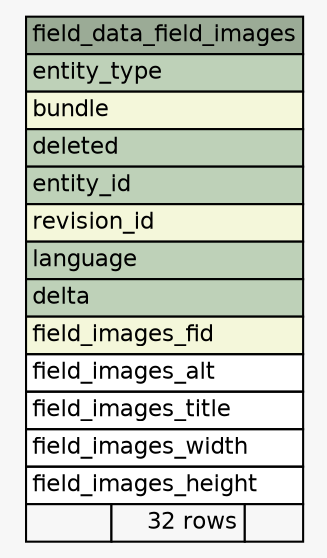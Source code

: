 // dot 2.30.1 on Mac OS X 10.8.3
// SchemaSpy rev 590
digraph "field_data_field_images" {
  graph [
    rankdir="RL"
    bgcolor="#f7f7f7"
    nodesep="0.18"
    ranksep="0.46"
    fontname="Helvetica"
    fontsize="11"
  ];
  node [
    fontname="Helvetica"
    fontsize="11"
    shape="plaintext"
  ];
  edge [
    arrowsize="0.8"
  ];
  "field_data_field_images" [
    label=<
    <TABLE BORDER="0" CELLBORDER="1" CELLSPACING="0" BGCOLOR="#ffffff">
      <TR><TD COLSPAN="3" BGCOLOR="#9bab96" ALIGN="CENTER">field_data_field_images</TD></TR>
      <TR><TD PORT="entity_type" COLSPAN="3" BGCOLOR="#bed1b8" ALIGN="LEFT">entity_type</TD></TR>
      <TR><TD PORT="bundle" COLSPAN="3" BGCOLOR="#f4f7da" ALIGN="LEFT">bundle</TD></TR>
      <TR><TD PORT="deleted" COLSPAN="3" BGCOLOR="#bed1b8" ALIGN="LEFT">deleted</TD></TR>
      <TR><TD PORT="entity_id" COLSPAN="3" BGCOLOR="#bed1b8" ALIGN="LEFT">entity_id</TD></TR>
      <TR><TD PORT="revision_id" COLSPAN="3" BGCOLOR="#f4f7da" ALIGN="LEFT">revision_id</TD></TR>
      <TR><TD PORT="language" COLSPAN="3" BGCOLOR="#bed1b8" ALIGN="LEFT">language</TD></TR>
      <TR><TD PORT="delta" COLSPAN="3" BGCOLOR="#bed1b8" ALIGN="LEFT">delta</TD></TR>
      <TR><TD PORT="field_images_fid" COLSPAN="3" BGCOLOR="#f4f7da" ALIGN="LEFT">field_images_fid</TD></TR>
      <TR><TD PORT="field_images_alt" COLSPAN="3" ALIGN="LEFT">field_images_alt</TD></TR>
      <TR><TD PORT="field_images_title" COLSPAN="3" ALIGN="LEFT">field_images_title</TD></TR>
      <TR><TD PORT="field_images_width" COLSPAN="3" ALIGN="LEFT">field_images_width</TD></TR>
      <TR><TD PORT="field_images_height" COLSPAN="3" ALIGN="LEFT">field_images_height</TD></TR>
      <TR><TD ALIGN="LEFT" BGCOLOR="#f7f7f7">  </TD><TD ALIGN="RIGHT" BGCOLOR="#f7f7f7">32 rows</TD><TD ALIGN="RIGHT" BGCOLOR="#f7f7f7">  </TD></TR>
    </TABLE>>
    URL="tables/field_data_field_images.html"
    tooltip="field_data_field_images"
  ];
}
